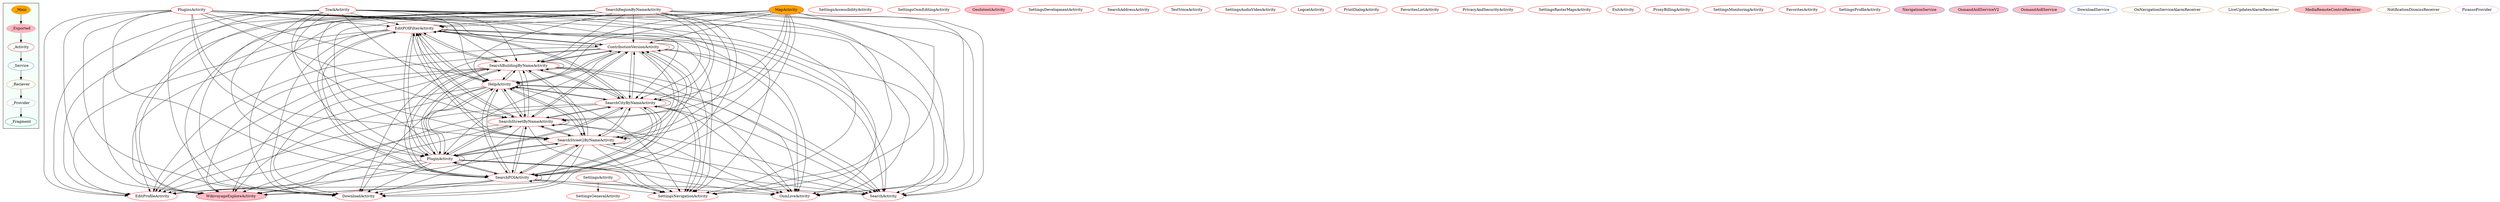 digraph G {
subgraph cluster_legend{ 
bgcolor=mintcream;
_Activity[color = red];
_Service[color = royalblue];
_Provider[color = violet];
_Reciever[color = peru];
_Fragment[color = teal];
_Main[style=filled, fillcolor=orange, color = mintcream];
_Exported[style=filled, fillcolor=lightpink, color = mintcream];
_Main -> _Exported -> _Activity -> _Service -> _Reciever -> _Provider -> _Fragment; 
}
EditPOIFilterActivity[color = red];
SettingsAccessibilityActivity[color = red];
WikivoyageExploreActivity[style=filled, fillcolor=pink, color = red];
SettingsOsmEditingActivity[color = red];
GeoIntentActivity[style=filled, fillcolor=pink, color = red];
TrackActivity[color = red];
SettingsDevelopmentActivity[color = red];
ContributionVersionActivity[color = red];
SearchAddressActivity[color = red];
SearchBuildingByNameActivity[color = red];
TestVoiceActivity[color = red];
SettingsAudioVideoActivity[color = red];
LogcatActivity[color = red];
PluginsActivity[color = red];
PrintDialogActivity[color = red];
SearchRegionByNameActivity[color = red];
SearchCityByNameActivity[color = red];
SearchStreetByNameActivity[color = red];
SettingsActivity[color = red];
FavoritesListActivity[color = red];
PluginActivity[color = red];
PrivacyAndSecurityActivity[color = red];
SettingsRasterMapsActivity[color = red];
SearchPOIActivity[color = red];
ExitActivity[color = red];
ProxyBillingActivity[color = red];
SettingsNavigationActivity[color = red];
DownloadActivity[color = red];
SettingsMonitoringActivity[color = red];
SearchStreet2ByNameActivity[color = red];
SettingsGeneralActivity[color = red];
EditProfileActivity[color = red];
SearchActivity[color = red];
HelpActivity[color = red];
FavoritesActivity[color = red];
SettingsProfileActivity[color = red];
OsmLiveActivity[color = red];
MapActivity[style=filled, fillcolor=orange, color = red];
NavigationService[style=filled, fillcolor=pink, color = royalblue];
OsmandAidlServiceV2[style=filled, fillcolor=pink, color = royalblue];
OsmandAidlService[style=filled, fillcolor=pink, color = royalblue];
DownloadService[color = royalblue];
OnNavigationServiceAlarmReceiver[color = peru];
LiveUpdatesAlarmReceiver[color = peru];
MediaRemoteControlReceiver[style=filled, fillcolor=pink, color = peru];
NotificationDismissReceiver[color = peru];
PicassoProvider[color = violet];
PluginActivity->SearchStreetByNameActivity;
PluginActivity->OsmLiveActivity;
PluginActivity->SearchStreet2ByNameActivity;
PluginActivity->SearchCityByNameActivity;
PluginActivity->SearchActivity;
PluginActivity->WikivoyageExploreActivity;
PluginActivity->HelpActivity;
PluginActivity->EditProfileActivity;
PluginActivity->SearchBuildingByNameActivity;
PluginActivity->EditPOIFilterActivity;
PluginActivity->PluginActivity;
PluginActivity->SettingsNavigationActivity;
PluginActivity->SearchPOIActivity;
PluginActivity->DownloadActivity;
SearchPOIActivity->PluginActivity;
SearchPOIActivity->EditPOIFilterActivity;
SearchPOIActivity->EditProfileActivity;
SearchPOIActivity->SearchStreet2ByNameActivity;
SearchPOIActivity->SearchBuildingByNameActivity;
SearchPOIActivity->HelpActivity;
SearchPOIActivity->ContributionVersionActivity;
SearchPOIActivity->SearchActivity;
SearchPOIActivity->SearchStreetByNameActivity;
SearchPOIActivity->DownloadActivity;
SearchPOIActivity->OsmLiveActivity;
SearchPOIActivity->SearchCityByNameActivity;
SearchPOIActivity->SettingsNavigationActivity;
SearchPOIActivity->SearchPOIActivity;
SearchPOIActivity->WikivoyageExploreActivity;
EditPOIFilterActivity->DownloadActivity;
EditPOIFilterActivity->EditProfileActivity;
EditPOIFilterActivity->SearchBuildingByNameActivity;
EditPOIFilterActivity->SearchStreet2ByNameActivity;
EditPOIFilterActivity->EditPOIFilterActivity;
EditPOIFilterActivity->PluginActivity;
EditPOIFilterActivity->OsmLiveActivity;
EditPOIFilterActivity->ContributionVersionActivity;
EditPOIFilterActivity->SettingsNavigationActivity;
EditPOIFilterActivity->HelpActivity;
EditPOIFilterActivity->SearchPOIActivity;
EditPOIFilterActivity->SearchStreetByNameActivity;
EditPOIFilterActivity->WikivoyageExploreActivity;
EditPOIFilterActivity->SearchActivity;
EditPOIFilterActivity->SearchCityByNameActivity;
SearchStreet2ByNameActivity->ContributionVersionActivity;
SearchStreet2ByNameActivity->EditPOIFilterActivity;
SearchStreet2ByNameActivity->SearchCityByNameActivity;
SearchStreet2ByNameActivity->EditProfileActivity;
SearchStreet2ByNameActivity->SearchBuildingByNameActivity;
SearchStreet2ByNameActivity->HelpActivity;
SearchStreet2ByNameActivity->SettingsNavigationActivity;
SearchStreet2ByNameActivity->PluginActivity;
SearchStreet2ByNameActivity->SearchStreetByNameActivity;
SearchStreet2ByNameActivity->SearchActivity;
SearchStreet2ByNameActivity->DownloadActivity;
SearchStreet2ByNameActivity->OsmLiveActivity;
SearchStreet2ByNameActivity->WikivoyageExploreActivity;
SearchStreet2ByNameActivity->SearchStreet2ByNameActivity;
SearchStreet2ByNameActivity->SearchPOIActivity;
TrackActivity->EditPOIFilterActivity;
TrackActivity->SearchActivity;
TrackActivity->SettingsNavigationActivity;
TrackActivity->SearchStreetByNameActivity;
TrackActivity->SearchBuildingByNameActivity;
TrackActivity->DownloadActivity;
TrackActivity->OsmLiveActivity;
TrackActivity->PluginActivity;
TrackActivity->SearchPOIActivity;
TrackActivity->EditProfileActivity;
TrackActivity->HelpActivity;
TrackActivity->SearchCityByNameActivity;
TrackActivity->SearchStreet2ByNameActivity;
TrackActivity->WikivoyageExploreActivity;
ContributionVersionActivity->PluginActivity;
ContributionVersionActivity->SearchStreet2ByNameActivity;
ContributionVersionActivity->SearchCityByNameActivity;
ContributionVersionActivity->EditProfileActivity;
ContributionVersionActivity->SearchActivity;
ContributionVersionActivity->WikivoyageExploreActivity;
ContributionVersionActivity->HelpActivity;
ContributionVersionActivity->OsmLiveActivity;
ContributionVersionActivity->EditPOIFilterActivity;
ContributionVersionActivity->SearchBuildingByNameActivity;
ContributionVersionActivity->DownloadActivity;
ContributionVersionActivity->SearchStreetByNameActivity;
ContributionVersionActivity->ContributionVersionActivity;
ContributionVersionActivity->SettingsNavigationActivity;
ContributionVersionActivity->SearchPOIActivity;
SearchBuildingByNameActivity->EditProfileActivity;
SearchBuildingByNameActivity->EditPOIFilterActivity;
SearchBuildingByNameActivity->SettingsNavigationActivity;
SearchBuildingByNameActivity->WikivoyageExploreActivity;
SearchBuildingByNameActivity->SearchPOIActivity;
SearchBuildingByNameActivity->SearchCityByNameActivity;
SearchBuildingByNameActivity->DownloadActivity;
SearchBuildingByNameActivity->SearchStreetByNameActivity;
SearchBuildingByNameActivity->HelpActivity;
SearchBuildingByNameActivity->SearchBuildingByNameActivity;
SearchBuildingByNameActivity->SearchStreet2ByNameActivity;
SearchBuildingByNameActivity->OsmLiveActivity;
SearchBuildingByNameActivity->PluginActivity;
SearchBuildingByNameActivity->ContributionVersionActivity;
SearchBuildingByNameActivity->SearchActivity;
HelpActivity->DownloadActivity;
HelpActivity->HelpActivity;
HelpActivity->SearchBuildingByNameActivity;
HelpActivity->SearchActivity;
HelpActivity->SearchStreet2ByNameActivity;
HelpActivity->SearchPOIActivity;
HelpActivity->WikivoyageExploreActivity;
HelpActivity->OsmLiveActivity;
HelpActivity->SearchStreetByNameActivity;
HelpActivity->SearchCityByNameActivity;
HelpActivity->PluginActivity;
HelpActivity->ContributionVersionActivity;
HelpActivity->SettingsNavigationActivity;
HelpActivity->EditProfileActivity;
HelpActivity->EditPOIFilterActivity;
PluginsActivity->SearchBuildingByNameActivity;
PluginsActivity->EditProfileActivity;
PluginsActivity->OsmLiveActivity;
PluginsActivity->DownloadActivity;
PluginsActivity->SettingsNavigationActivity;
PluginsActivity->ContributionVersionActivity;
PluginsActivity->SearchCityByNameActivity;
PluginsActivity->HelpActivity;
PluginsActivity->SearchStreetByNameActivity;
PluginsActivity->SearchStreet2ByNameActivity;
PluginsActivity->SearchActivity;
PluginsActivity->SearchPOIActivity;
PluginsActivity->WikivoyageExploreActivity;
PluginsActivity->EditPOIFilterActivity;
PluginsActivity->PluginActivity;
SearchRegionByNameActivity->WikivoyageExploreActivity;
SearchRegionByNameActivity->PluginActivity;
SearchRegionByNameActivity->SettingsNavigationActivity;
SearchRegionByNameActivity->DownloadActivity;
SearchRegionByNameActivity->OsmLiveActivity;
SearchRegionByNameActivity->SearchStreet2ByNameActivity;
SearchRegionByNameActivity->ContributionVersionActivity;
SearchRegionByNameActivity->SearchPOIActivity;
SearchRegionByNameActivity->SearchBuildingByNameActivity;
SearchRegionByNameActivity->SearchStreetByNameActivity;
SearchRegionByNameActivity->SearchActivity;
SearchRegionByNameActivity->HelpActivity;
SearchRegionByNameActivity->EditProfileActivity;
SearchRegionByNameActivity->EditPOIFilterActivity;
SearchRegionByNameActivity->SearchCityByNameActivity;
SearchCityByNameActivity->SearchPOIActivity;
SearchCityByNameActivity->SearchStreetByNameActivity;
SearchCityByNameActivity->HelpActivity;
SearchCityByNameActivity->DownloadActivity;
SearchCityByNameActivity->SearchCityByNameActivity;
SearchCityByNameActivity->SettingsNavigationActivity;
SearchCityByNameActivity->SearchStreet2ByNameActivity;
SearchCityByNameActivity->EditPOIFilterActivity;
SearchCityByNameActivity->EditProfileActivity;
SearchCityByNameActivity->SearchActivity;
SearchCityByNameActivity->ContributionVersionActivity;
SearchCityByNameActivity->OsmLiveActivity;
SearchCityByNameActivity->WikivoyageExploreActivity;
SearchCityByNameActivity->PluginActivity;
SearchCityByNameActivity->SearchBuildingByNameActivity;
SearchStreetByNameActivity->WikivoyageExploreActivity;
SearchStreetByNameActivity->SearchPOIActivity;
SearchStreetByNameActivity->DownloadActivity;
SearchStreetByNameActivity->SearchBuildingByNameActivity;
SearchStreetByNameActivity->SearchStreetByNameActivity;
SearchStreetByNameActivity->OsmLiveActivity;
SearchStreetByNameActivity->SearchCityByNameActivity;
SearchStreetByNameActivity->SearchStreet2ByNameActivity;
SearchStreetByNameActivity->SearchActivity;
SearchStreetByNameActivity->ContributionVersionActivity;
SearchStreetByNameActivity->PluginActivity;
SearchStreetByNameActivity->EditPOIFilterActivity;
SearchStreetByNameActivity->HelpActivity;
SearchStreetByNameActivity->SettingsNavigationActivity;
SearchStreetByNameActivity->EditProfileActivity;
SettingsActivity->SettingsGeneralActivity;
SettingsActivity->SettingsNavigationActivity;
MapActivity->WikivoyageExploreActivity;
MapActivity->HelpActivity;
MapActivity->SearchCityByNameActivity;
MapActivity->OsmLiveActivity;
MapActivity->SearchPOIActivity;
MapActivity->SearchActivity;
MapActivity->SearchStreetByNameActivity;
MapActivity->ContributionVersionActivity;
MapActivity->SettingsNavigationActivity;
MapActivity->PluginActivity;
MapActivity->EditPOIFilterActivity;
MapActivity->SearchBuildingByNameActivity;
MapActivity->DownloadActivity;
MapActivity->EditProfileActivity;
MapActivity->SearchStreet2ByNameActivity;
}
